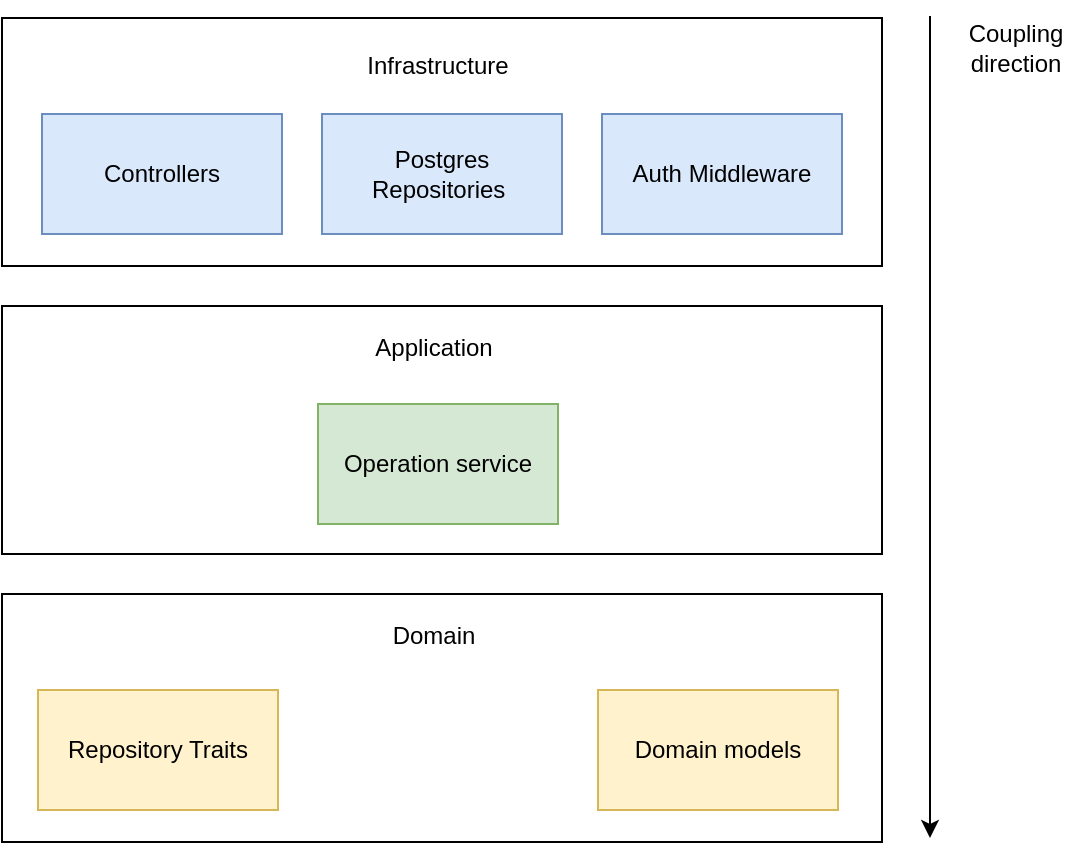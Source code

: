 <mxfile>
    <diagram id="phTOaVOqUqimKm9Za3im" name="Page-1">
        <mxGraphModel dx="1170" dy="1007" grid="0" gridSize="10" guides="1" tooltips="1" connect="1" arrows="1" fold="1" page="1" pageScale="1" pageWidth="827" pageHeight="1169" math="0" shadow="0">
            <root>
                <mxCell id="0"/>
                <mxCell id="1" parent="0"/>
                <mxCell id="36" value="" style="group" vertex="1" connectable="0" parent="1">
                    <mxGeometry x="120" y="211" width="440" height="124" as="geometry"/>
                </mxCell>
                <mxCell id="34" value="" style="rounded=0;whiteSpace=wrap;html=1;" vertex="1" parent="36">
                    <mxGeometry width="440" height="124" as="geometry"/>
                </mxCell>
                <mxCell id="35" value="Application" style="text;html=1;strokeColor=none;fillColor=none;align=center;verticalAlign=middle;whiteSpace=wrap;rounded=0;container=0;" vertex="1" parent="36">
                    <mxGeometry x="186" y="6" width="60" height="30" as="geometry"/>
                </mxCell>
                <mxCell id="16" value="Operation service" style="rounded=0;whiteSpace=wrap;html=1;fillColor=#d5e8d4;strokeColor=#82b366;" parent="36" vertex="1">
                    <mxGeometry x="158" y="49" width="120" height="60" as="geometry"/>
                </mxCell>
                <mxCell id="37" value="" style="group" vertex="1" connectable="0" parent="1">
                    <mxGeometry x="120" y="355" width="440" height="124" as="geometry"/>
                </mxCell>
                <mxCell id="33" value="" style="rounded=0;whiteSpace=wrap;html=1;" vertex="1" parent="37">
                    <mxGeometry width="440" height="124" as="geometry"/>
                </mxCell>
                <mxCell id="24" value="Repository Traits" style="rounded=0;whiteSpace=wrap;html=1;fillColor=#fff2cc;strokeColor=#d6b656;container=0;" parent="37" vertex="1">
                    <mxGeometry x="18" y="48" width="120" height="60" as="geometry"/>
                </mxCell>
                <mxCell id="25" value="Domain models" style="rounded=0;whiteSpace=wrap;html=1;fillColor=#fff2cc;strokeColor=#d6b656;container=0;" parent="37" vertex="1">
                    <mxGeometry x="298" y="48" width="120" height="60" as="geometry"/>
                </mxCell>
                <mxCell id="28" value="Domain" style="text;html=1;strokeColor=none;fillColor=none;align=center;verticalAlign=middle;whiteSpace=wrap;rounded=0;container=0;" parent="37" vertex="1">
                    <mxGeometry x="186" y="6" width="60" height="30" as="geometry"/>
                </mxCell>
                <mxCell id="39" value="" style="group;fillColor=#dae8fc;strokeColor=#6c8ebf;" vertex="1" connectable="0" parent="1">
                    <mxGeometry x="120" y="67" width="440" height="124" as="geometry"/>
                </mxCell>
                <mxCell id="30" value="" style="rounded=0;whiteSpace=wrap;html=1;" vertex="1" parent="39">
                    <mxGeometry width="440" height="124" as="geometry"/>
                </mxCell>
                <mxCell id="4" value="Controllers" style="rounded=0;whiteSpace=wrap;html=1;fillColor=#dae8fc;strokeColor=#6c8ebf;" parent="39" vertex="1">
                    <mxGeometry x="20" y="48" width="120" height="60" as="geometry"/>
                </mxCell>
                <mxCell id="5" value="Auth Middleware" style="rounded=0;whiteSpace=wrap;html=1;fillColor=#dae8fc;strokeColor=#6c8ebf;" parent="39" vertex="1">
                    <mxGeometry x="300" y="48" width="120" height="60" as="geometry"/>
                </mxCell>
                <mxCell id="6" value="Postgres Repositories&amp;nbsp;" style="rounded=0;whiteSpace=wrap;html=1;fillColor=#dae8fc;strokeColor=#6c8ebf;" parent="39" vertex="1">
                    <mxGeometry x="160" y="48" width="120" height="60" as="geometry"/>
                </mxCell>
                <mxCell id="32" value="Infrastructure" style="text;html=1;strokeColor=none;fillColor=none;align=center;verticalAlign=middle;whiteSpace=wrap;rounded=0;container=0;" vertex="1" parent="39">
                    <mxGeometry x="174" y="9" width="88" height="30" as="geometry"/>
                </mxCell>
                <mxCell id="40" value="" style="endArrow=classic;html=1;" edge="1" parent="1">
                    <mxGeometry width="50" height="50" relative="1" as="geometry">
                        <mxPoint x="584" y="66" as="sourcePoint"/>
                        <mxPoint x="584" y="477" as="targetPoint"/>
                    </mxGeometry>
                </mxCell>
                <mxCell id="41" value="Coupling direction" style="text;html=1;strokeColor=none;fillColor=none;align=center;verticalAlign=middle;whiteSpace=wrap;rounded=0;" vertex="1" parent="1">
                    <mxGeometry x="597" y="67" width="60" height="30" as="geometry"/>
                </mxCell>
            </root>
        </mxGraphModel>
    </diagram>
</mxfile>